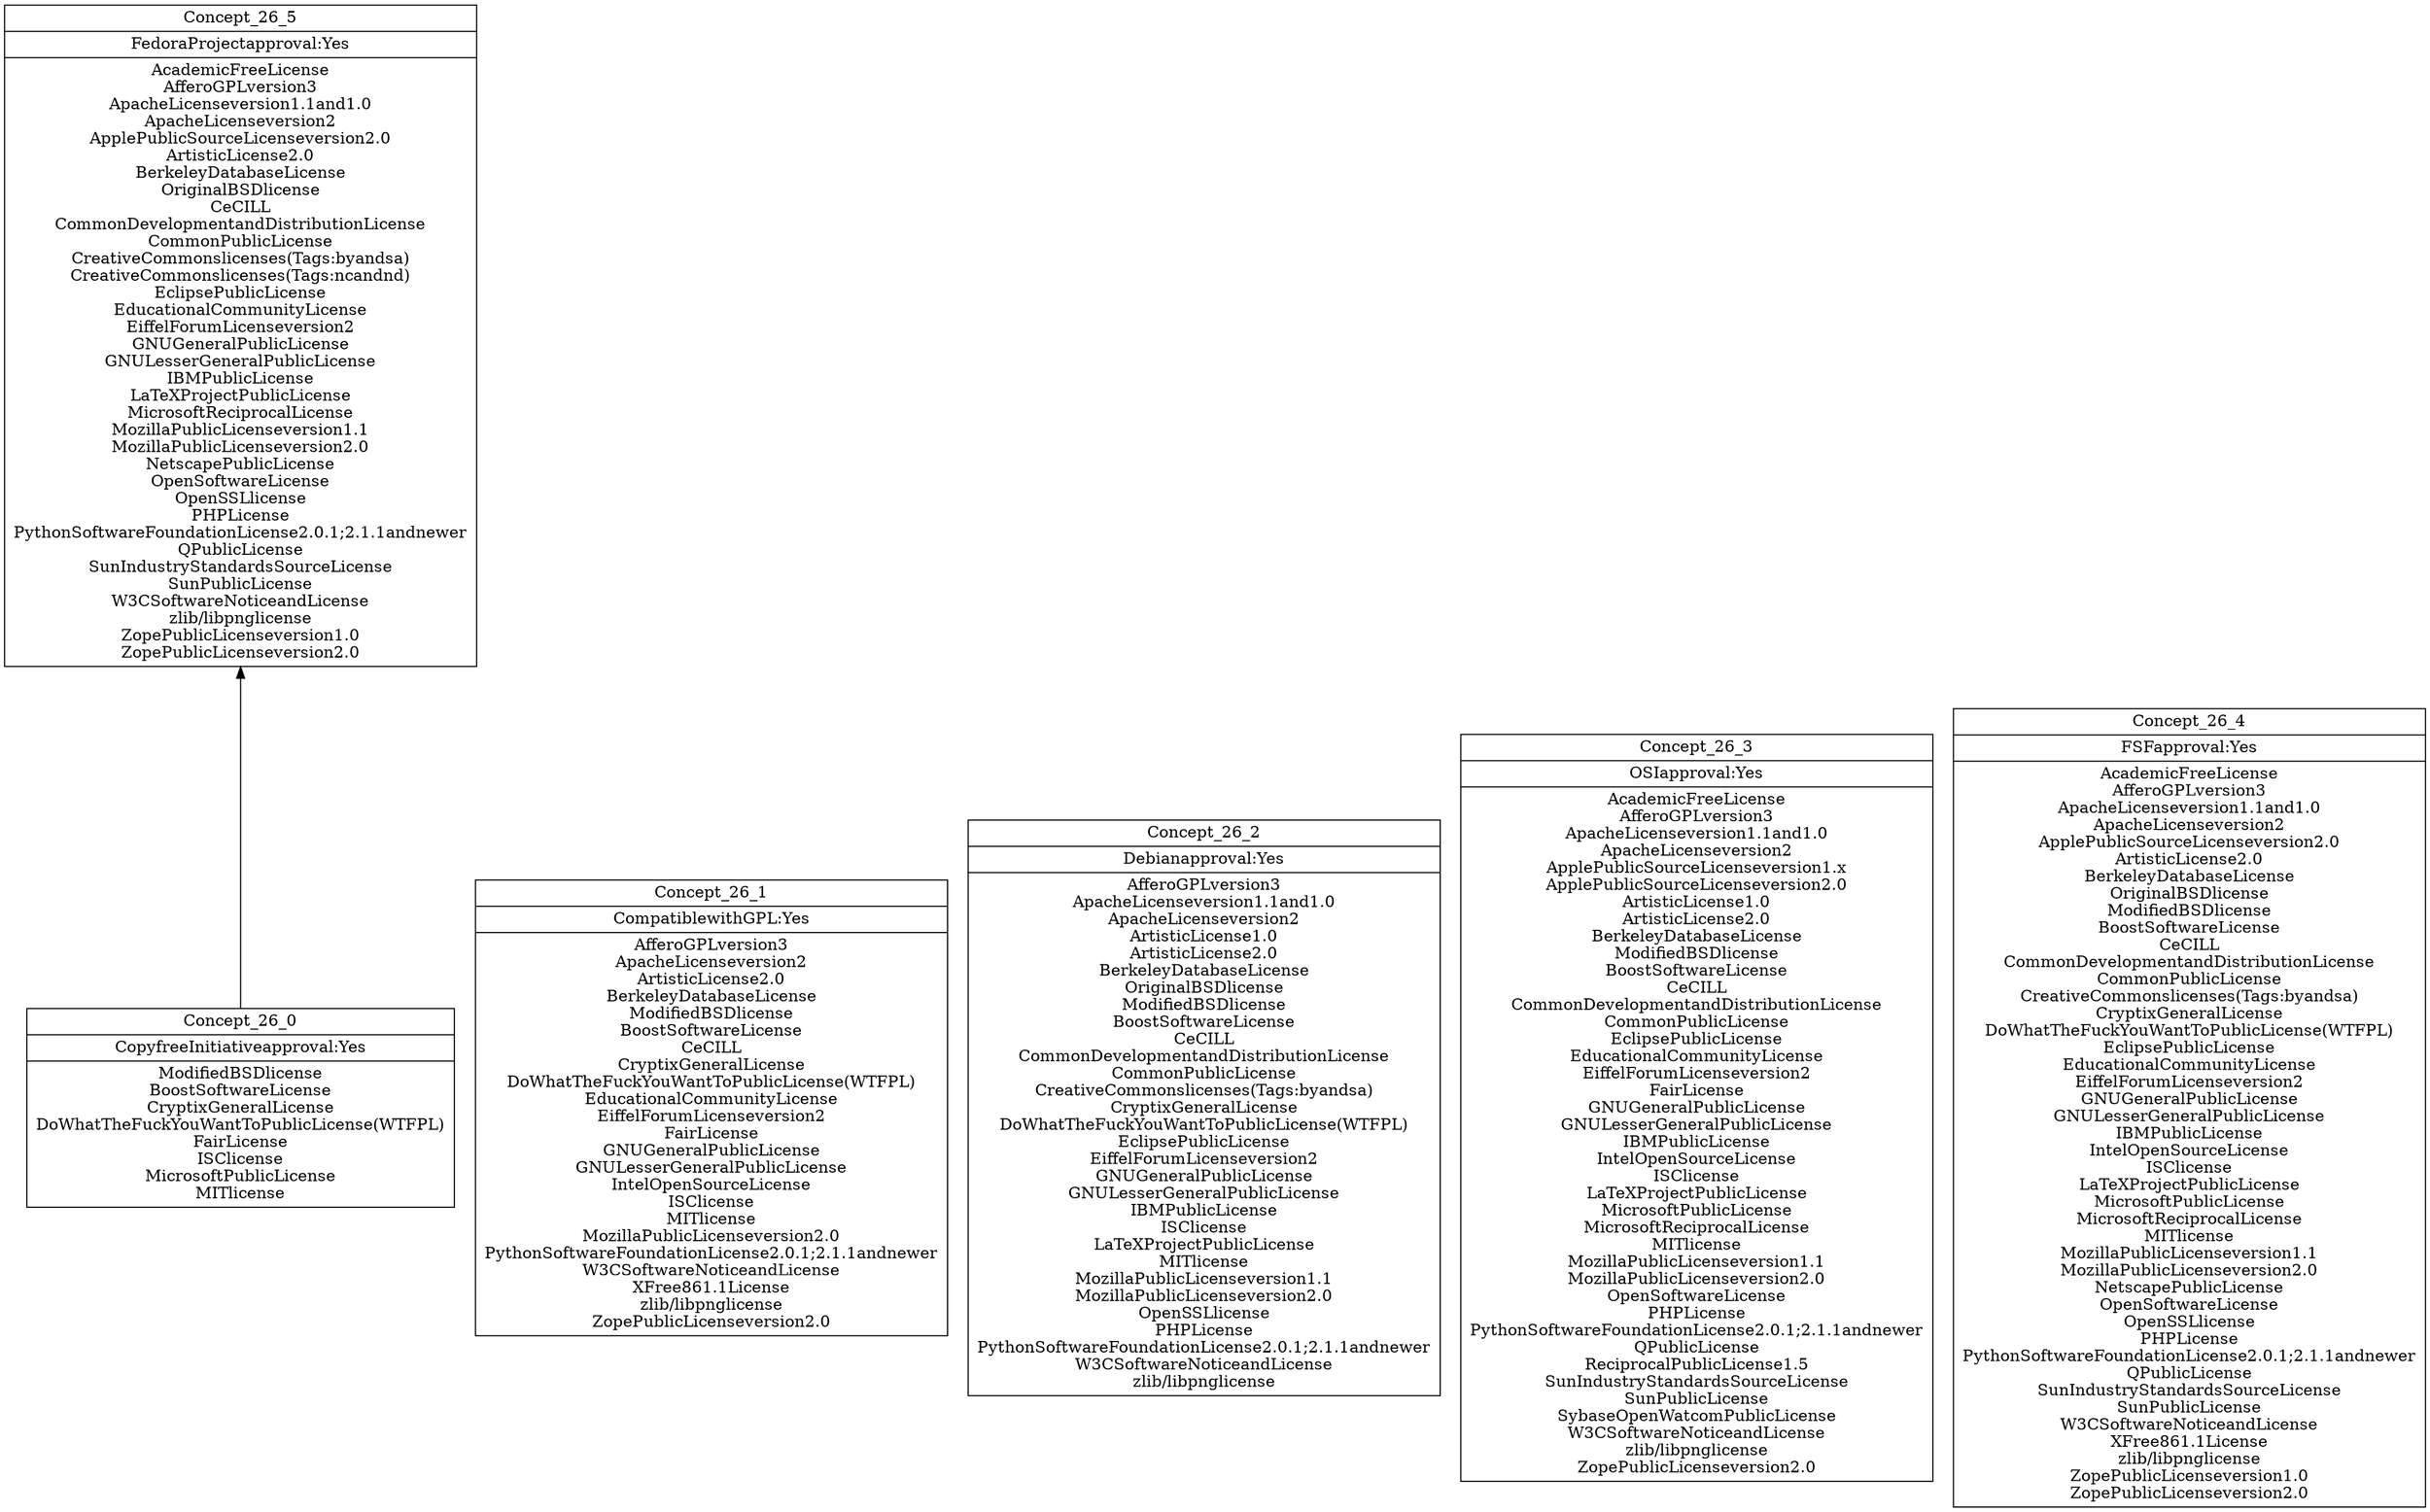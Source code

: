 digraph G { 
	rankdir=BT;
subgraph 26 { 
label="26";
1 [shape=record,label="{Concept_26_0|CopyfreeInitiativeapproval:Yes\n|ModifiedBSDlicense\nBoostSoftwareLicense\nCryptixGeneralLicense\nDoWhatTheFuckYouWantToPublicLicense(WTFPL)\nFairLicense\nISClicense\nMicrosoftPublicLicense\nMITlicense\n}"];
2 [shape=record,label="{Concept_26_1|CompatiblewithGPL:Yes\n|AfferoGPLversion3\nApacheLicenseversion2\nArtisticLicense2.0\nBerkeleyDatabaseLicense\nModifiedBSDlicense\nBoostSoftwareLicense\nCeCILL\nCryptixGeneralLicense\nDoWhatTheFuckYouWantToPublicLicense(WTFPL)\nEducationalCommunityLicense\nEiffelForumLicenseversion2\nFairLicense\nGNUGeneralPublicLicense\nGNULesserGeneralPublicLicense\nIntelOpenSourceLicense\nISClicense\nMITlicense\nMozillaPublicLicenseversion2.0\nPythonSoftwareFoundationLicense2.0.1;2.1.1andnewer\nW3CSoftwareNoticeandLicense\nXFree861.1License\nzlib/libpnglicense\nZopePublicLicenseversion2.0\n}"];
3 [shape=record,label="{Concept_26_2|Debianapproval:Yes\n|AfferoGPLversion3\nApacheLicenseversion1.1and1.0\nApacheLicenseversion2\nArtisticLicense1.0\nArtisticLicense2.0\nBerkeleyDatabaseLicense\nOriginalBSDlicense\nModifiedBSDlicense\nBoostSoftwareLicense\nCeCILL\nCommonDevelopmentandDistributionLicense\nCommonPublicLicense\nCreativeCommonslicenses(Tags:byandsa)\nCryptixGeneralLicense\nDoWhatTheFuckYouWantToPublicLicense(WTFPL)\nEclipsePublicLicense\nEiffelForumLicenseversion2\nGNUGeneralPublicLicense\nGNULesserGeneralPublicLicense\nIBMPublicLicense\nISClicense\nLaTeXProjectPublicLicense\nMITlicense\nMozillaPublicLicenseversion1.1\nMozillaPublicLicenseversion2.0\nOpenSSLlicense\nPHPLicense\nPythonSoftwareFoundationLicense2.0.1;2.1.1andnewer\nW3CSoftwareNoticeandLicense\nzlib/libpnglicense\n}"];
4 [shape=record,label="{Concept_26_3|OSIapproval:Yes\n|AcademicFreeLicense\nAfferoGPLversion3\nApacheLicenseversion1.1and1.0\nApacheLicenseversion2\nApplePublicSourceLicenseversion1.x\nApplePublicSourceLicenseversion2.0\nArtisticLicense1.0\nArtisticLicense2.0\nBerkeleyDatabaseLicense\nModifiedBSDlicense\nBoostSoftwareLicense\nCeCILL\nCommonDevelopmentandDistributionLicense\nCommonPublicLicense\nEclipsePublicLicense\nEducationalCommunityLicense\nEiffelForumLicenseversion2\nFairLicense\nGNUGeneralPublicLicense\nGNULesserGeneralPublicLicense\nIBMPublicLicense\nIntelOpenSourceLicense\nISClicense\nLaTeXProjectPublicLicense\nMicrosoftPublicLicense\nMicrosoftReciprocalLicense\nMITlicense\nMozillaPublicLicenseversion1.1\nMozillaPublicLicenseversion2.0\nOpenSoftwareLicense\nPHPLicense\nPythonSoftwareFoundationLicense2.0.1;2.1.1andnewer\nQPublicLicense\nReciprocalPublicLicense1.5\nSunIndustryStandardsSourceLicense\nSunPublicLicense\nSybaseOpenWatcomPublicLicense\nW3CSoftwareNoticeandLicense\nzlib/libpnglicense\nZopePublicLicenseversion2.0\n}"];
5 [shape=record,label="{Concept_26_4|FSFapproval:Yes\n|AcademicFreeLicense\nAfferoGPLversion3\nApacheLicenseversion1.1and1.0\nApacheLicenseversion2\nApplePublicSourceLicenseversion2.0\nArtisticLicense2.0\nBerkeleyDatabaseLicense\nOriginalBSDlicense\nModifiedBSDlicense\nBoostSoftwareLicense\nCeCILL\nCommonDevelopmentandDistributionLicense\nCommonPublicLicense\nCreativeCommonslicenses(Tags:byandsa)\nCryptixGeneralLicense\nDoWhatTheFuckYouWantToPublicLicense(WTFPL)\nEclipsePublicLicense\nEducationalCommunityLicense\nEiffelForumLicenseversion2\nGNUGeneralPublicLicense\nGNULesserGeneralPublicLicense\nIBMPublicLicense\nIntelOpenSourceLicense\nISClicense\nLaTeXProjectPublicLicense\nMicrosoftPublicLicense\nMicrosoftReciprocalLicense\nMITlicense\nMozillaPublicLicenseversion1.1\nMozillaPublicLicenseversion2.0\nNetscapePublicLicense\nOpenSoftwareLicense\nOpenSSLlicense\nPHPLicense\nPythonSoftwareFoundationLicense2.0.1;2.1.1andnewer\nQPublicLicense\nSunIndustryStandardsSourceLicense\nSunPublicLicense\nW3CSoftwareNoticeandLicense\nXFree861.1License\nzlib/libpnglicense\nZopePublicLicenseversion1.0\nZopePublicLicenseversion2.0\n}"];
6 [shape=record,label="{Concept_26_5|FedoraProjectapproval:Yes\n|AcademicFreeLicense\nAfferoGPLversion3\nApacheLicenseversion1.1and1.0\nApacheLicenseversion2\nApplePublicSourceLicenseversion2.0\nArtisticLicense2.0\nBerkeleyDatabaseLicense\nOriginalBSDlicense\nCeCILL\nCommonDevelopmentandDistributionLicense\nCommonPublicLicense\nCreativeCommonslicenses(Tags:byandsa)\nCreativeCommonslicenses(Tags:ncandnd)\nEclipsePublicLicense\nEducationalCommunityLicense\nEiffelForumLicenseversion2\nGNUGeneralPublicLicense\nGNULesserGeneralPublicLicense\nIBMPublicLicense\nLaTeXProjectPublicLicense\nMicrosoftReciprocalLicense\nMozillaPublicLicenseversion1.1\nMozillaPublicLicenseversion2.0\nNetscapePublicLicense\nOpenSoftwareLicense\nOpenSSLlicense\nPHPLicense\nPythonSoftwareFoundationLicense2.0.1;2.1.1andnewer\nQPublicLicense\nSunIndustryStandardsSourceLicense\nSunPublicLicense\nW3CSoftwareNoticeandLicense\nzlib/libpnglicense\nZopePublicLicenseversion1.0\nZopePublicLicenseversion2.0\n}"];
	1 -> 6
}
}